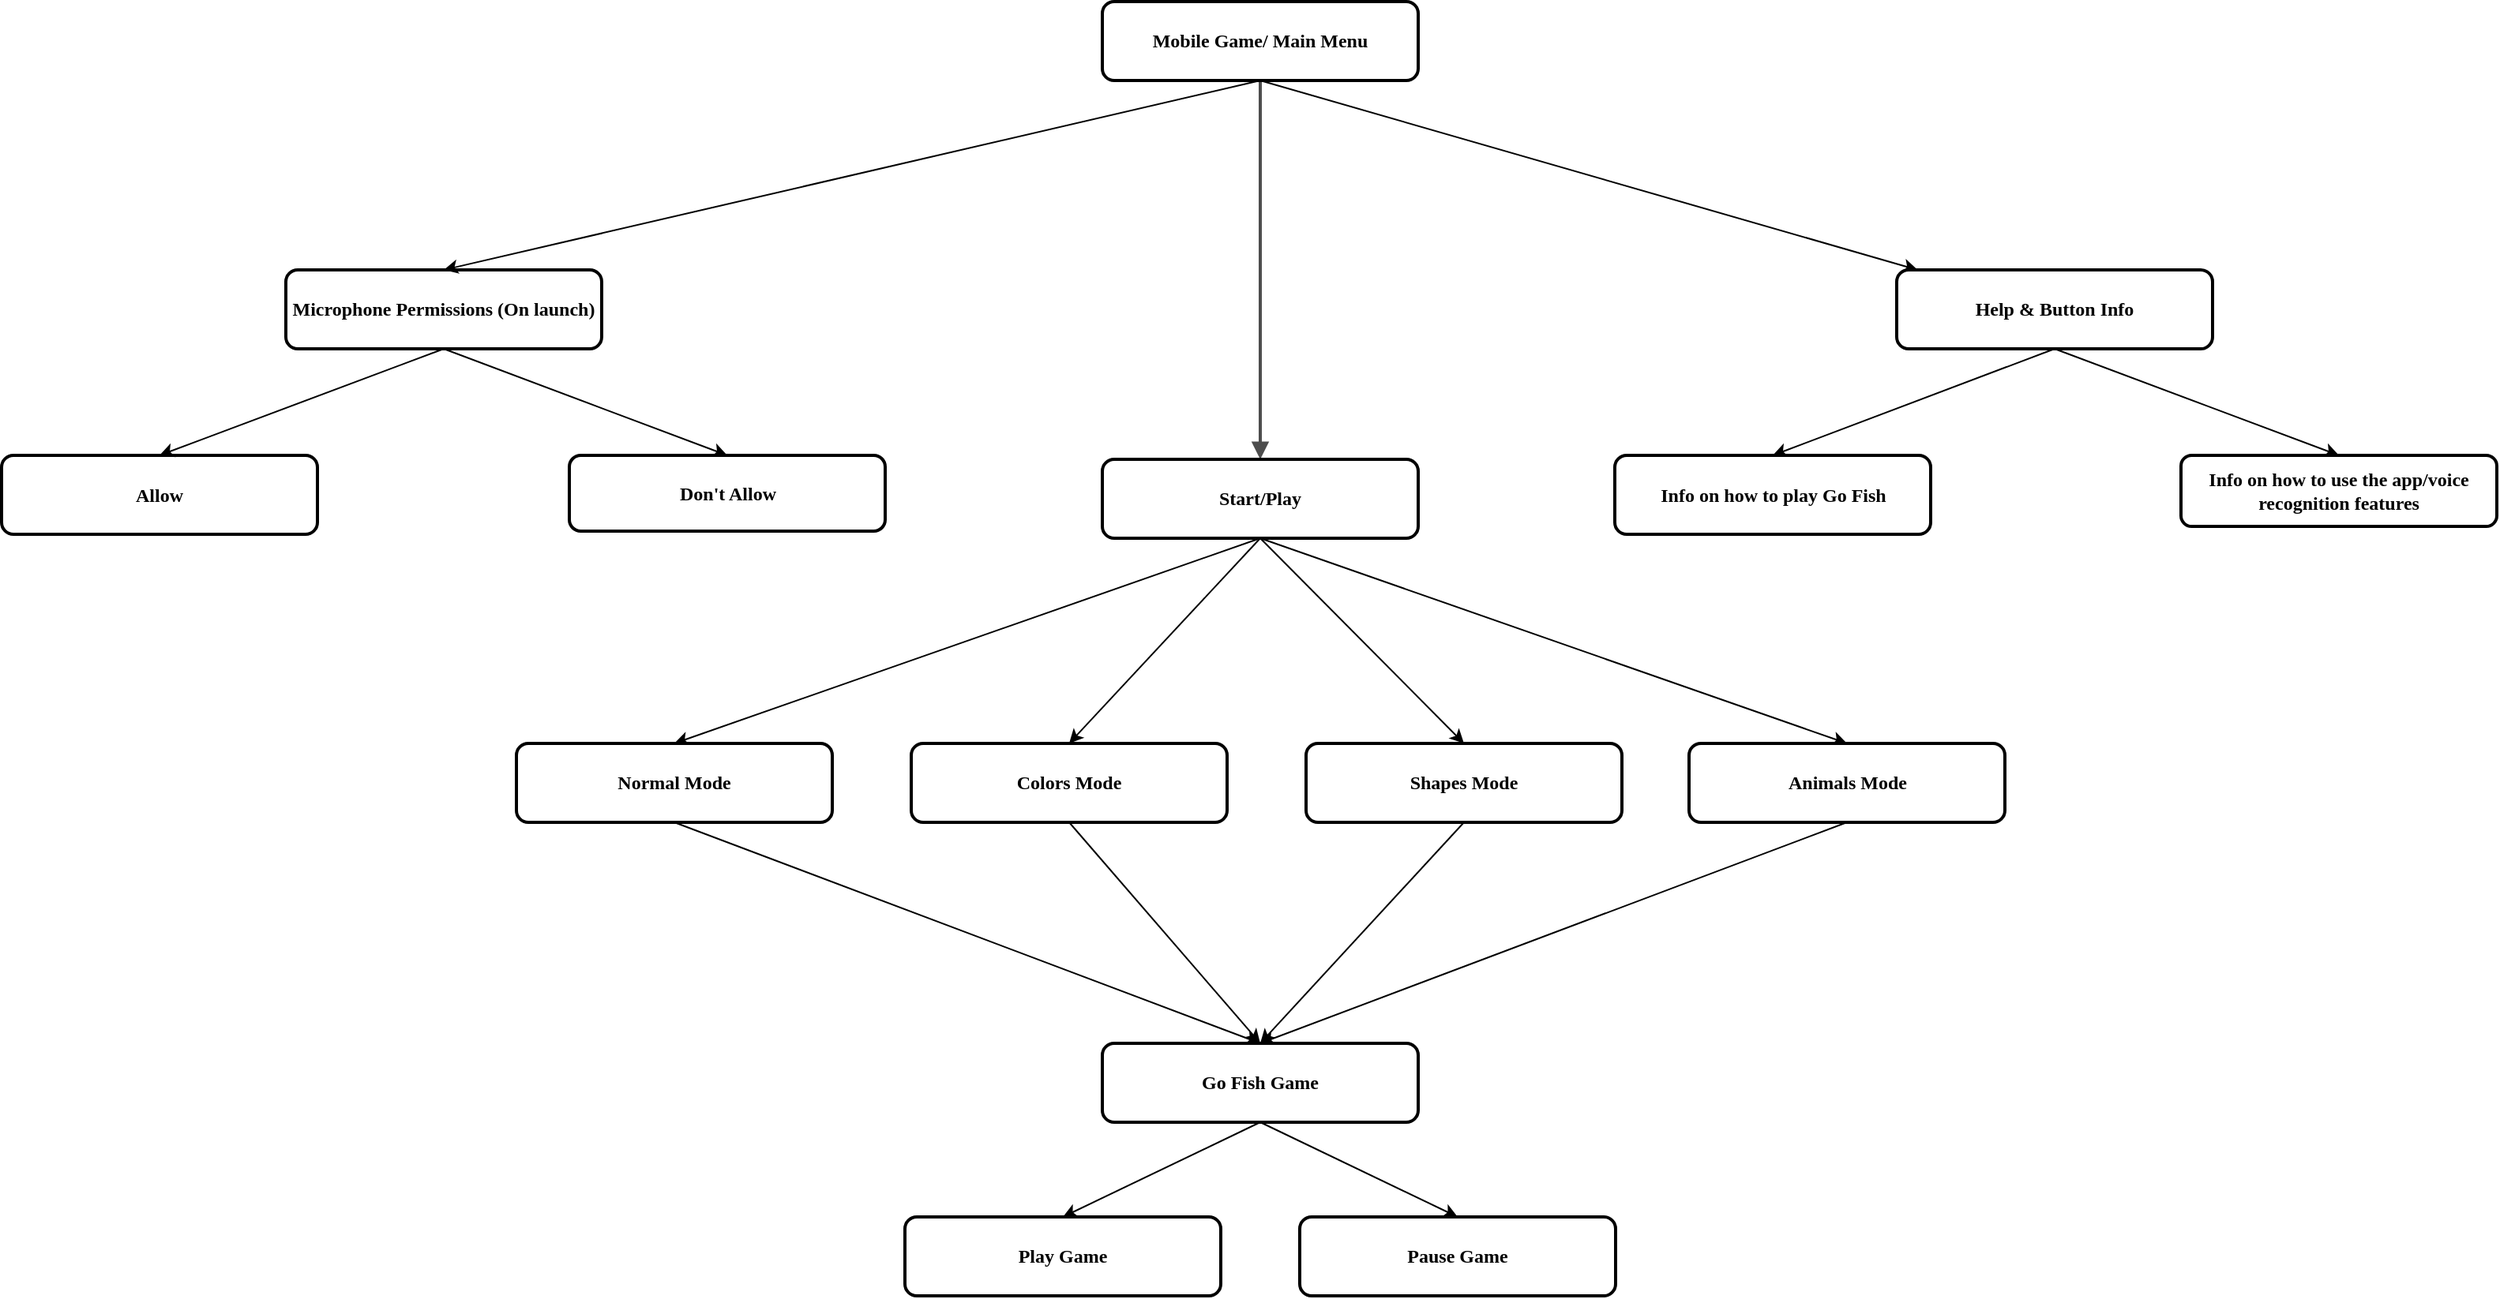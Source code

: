 <mxfile version="12.1.0" type="github" pages="1"><diagram name="Page-1" id="19d8dcba-68ad-dc05-1034-9cf7b2a963f6"><mxGraphModel dx="1868" dy="1074" grid="1" gridSize="10" guides="1" tooltips="1" connect="1" arrows="1" fold="1" page="1" pageScale="1" pageWidth="1100" pageHeight="850" background="#ffffff" math="0" shadow="0"><root><mxCell id="0"/><mxCell id="1" parent="0"/><mxCell id="218ae93e1282097f-42" value="" style="edgeStyle=orthogonalEdgeStyle;rounded=1;html=1;labelBackgroundColor=none;endArrow=block;endFill=1;strokeColor=#4D4D4D;strokeWidth=2;fontFamily=Verdana;fontSize=12;fontStyle=1" parent="1" source="6257edae8c83ed4a-1" target="6257edae8c83ed4a-12" edge="1"><mxGeometry relative="1" as="geometry"/></mxCell><mxCell id="218ae93e1282097f-8" value="&lt;span&gt;Allow&lt;br&gt;&lt;/span&gt;" style="whiteSpace=wrap;html=1;rounded=1;shadow=0;comic=0;strokeWidth=2;fillColor=#ffffff;fontFamily=Verdana;align=center;fontSize=12;fontStyle=1" parent="1" vertex="1"><mxGeometry x="190" y="327.5" width="200" height="50" as="geometry"/></mxCell><mxCell id="Xl5bDgA052UXj8_jgu4T-38" style="rounded=0;orthogonalLoop=1;jettySize=auto;html=1;exitX=0.5;exitY=1;exitDx=0;exitDy=0;entryX=0.5;entryY=0;entryDx=0;entryDy=0;" parent="1" source="6257edae8c83ed4a-9" target="218ae93e1282097f-8" edge="1"><mxGeometry relative="1" as="geometry"/></mxCell><mxCell id="Xl5bDgA052UXj8_jgu4T-40" style="rounded=0;orthogonalLoop=1;jettySize=auto;html=1;exitX=0.5;exitY=1;exitDx=0;exitDy=0;entryX=0.5;entryY=0;entryDx=0;entryDy=0;" parent="1" source="6257edae8c83ed4a-9" target="6257edae8c83ed4a-21" edge="1"><mxGeometry relative="1" as="geometry"/></mxCell><mxCell id="6257edae8c83ed4a-9" value="Microphone Permissions (On launch)" style="whiteSpace=wrap;html=1;rounded=1;shadow=0;comic=0;strokeWidth=2;fillColor=#ffffff;fontFamily=Verdana;align=center;fontSize=12;fontStyle=1" parent="1" vertex="1"><mxGeometry x="370" y="210" width="200" height="50" as="geometry"/></mxCell><mxCell id="6257edae8c83ed4a-21" value="Don't Allow" style="whiteSpace=wrap;html=1;rounded=1;shadow=0;comic=0;strokeWidth=2;fillColor=#ffffff;fontFamily=Verdana;align=center;fontSize=12;fontStyle=1" parent="1" vertex="1"><mxGeometry x="549.5" y="327.5" width="200" height="48" as="geometry"/></mxCell><mxCell id="Xl5bDgA052UXj8_jgu4T-34" style="rounded=0;orthogonalLoop=1;jettySize=auto;html=1;exitX=0.5;exitY=1;exitDx=0;exitDy=0;entryX=0.5;entryY=0;entryDx=0;entryDy=0;" parent="1" source="6257edae8c83ed4a-12" target="Xl5bDgA052UXj8_jgu4T-26" edge="1"><mxGeometry relative="1" as="geometry"/></mxCell><mxCell id="Xl5bDgA052UXj8_jgu4T-35" style="rounded=0;orthogonalLoop=1;jettySize=auto;html=1;exitX=0.5;exitY=1;exitDx=0;exitDy=0;entryX=0.5;entryY=0;entryDx=0;entryDy=0;" parent="1" source="6257edae8c83ed4a-12" target="Xl5bDgA052UXj8_jgu4T-25" edge="1"><mxGeometry relative="1" as="geometry"/></mxCell><mxCell id="Xl5bDgA052UXj8_jgu4T-36" style="rounded=0;orthogonalLoop=1;jettySize=auto;html=1;exitX=0.5;exitY=1;exitDx=0;exitDy=0;entryX=0.5;entryY=0;entryDx=0;entryDy=0;" parent="1" source="6257edae8c83ed4a-12" target="Xl5bDgA052UXj8_jgu4T-24" edge="1"><mxGeometry relative="1" as="geometry"/></mxCell><mxCell id="Xl5bDgA052UXj8_jgu4T-37" style="rounded=0;orthogonalLoop=1;jettySize=auto;html=1;exitX=0.5;exitY=1;exitDx=0;exitDy=0;entryX=0.5;entryY=0;entryDx=0;entryDy=0;" parent="1" source="6257edae8c83ed4a-12" target="Xl5bDgA052UXj8_jgu4T-27" edge="1"><mxGeometry relative="1" as="geometry"/></mxCell><mxCell id="6257edae8c83ed4a-12" value="Start/Play" style="whiteSpace=wrap;html=1;rounded=1;shadow=0;comic=0;strokeWidth=2;fillColor=#ffffff;fontFamily=Verdana;align=center;fontSize=12;fontStyle=1" parent="1" vertex="1"><mxGeometry x="887" y="330" width="200" height="50" as="geometry"/></mxCell><mxCell id="Xl5bDgA052UXj8_jgu4T-41" style="rounded=0;orthogonalLoop=1;jettySize=auto;html=1;exitX=0.5;exitY=1;exitDx=0;exitDy=0;entryX=0.5;entryY=0;entryDx=0;entryDy=0;" parent="1" source="6257edae8c83ed4a-1" target="6257edae8c83ed4a-9" edge="1"><mxGeometry relative="1" as="geometry"/></mxCell><mxCell id="Xl5bDgA052UXj8_jgu4T-42" style="rounded=0;orthogonalLoop=1;jettySize=auto;html=1;exitX=0.5;exitY=1;exitDx=0;exitDy=0;" parent="1" source="6257edae8c83ed4a-1" target="218ae93e1282097f-2" edge="1"><mxGeometry relative="1" as="geometry"/></mxCell><mxCell id="6257edae8c83ed4a-1" value="Mobile Game/ Main Menu" style="whiteSpace=wrap;html=1;rounded=1;shadow=0;comic=0;strokeWidth=2;fillColor=#ffffff;fontFamily=Verdana;align=center;fontSize=12;fontStyle=1" parent="1" vertex="1"><mxGeometry x="887" y="40" width="200" height="50" as="geometry"/></mxCell><mxCell id="Xl5bDgA052UXj8_jgu4T-43" style="rounded=0;orthogonalLoop=1;jettySize=auto;html=1;exitX=0.5;exitY=1;exitDx=0;exitDy=0;entryX=0.5;entryY=0;entryDx=0;entryDy=0;" parent="1" source="218ae93e1282097f-2" target="Xl5bDgA052UXj8_jgu4T-12" edge="1"><mxGeometry relative="1" as="geometry"/></mxCell><mxCell id="Xl5bDgA052UXj8_jgu4T-44" style="rounded=0;orthogonalLoop=1;jettySize=auto;html=1;exitX=0.5;exitY=1;exitDx=0;exitDy=0;entryX=0.5;entryY=0;entryDx=0;entryDy=0;" parent="1" source="218ae93e1282097f-2" target="Xl5bDgA052UXj8_jgu4T-19" edge="1"><mxGeometry relative="1" as="geometry"/></mxCell><mxCell id="218ae93e1282097f-2" value="Help &amp;amp; Button Info" style="whiteSpace=wrap;html=1;rounded=1;shadow=0;comic=0;strokeWidth=2;fillColor=#ffffff;fontFamily=Verdana;align=center;fontSize=12;fontStyle=1" parent="1" vertex="1"><mxGeometry x="1390" y="210" width="200" height="50" as="geometry"/></mxCell><mxCell id="Xl5bDgA052UXj8_jgu4T-12" value="&lt;span&gt;Info on how to play Go Fish&lt;br&gt;&lt;/span&gt;" style="whiteSpace=wrap;html=1;rounded=1;shadow=0;comic=0;strokeWidth=2;fillColor=#ffffff;fontFamily=Verdana;align=center;fontSize=12;fontStyle=1" parent="1" vertex="1"><mxGeometry x="1211.5" y="327.5" width="200" height="50" as="geometry"/></mxCell><mxCell id="Xl5bDgA052UXj8_jgu4T-19" value="Info on how to use the app/voice recognition features" style="whiteSpace=wrap;html=1;rounded=1;shadow=0;comic=0;strokeWidth=2;fillColor=#ffffff;fontFamily=Verdana;align=center;fontSize=12;fontStyle=1" parent="1" vertex="1"><mxGeometry x="1570" y="327.5" width="200" height="45" as="geometry"/></mxCell><mxCell id="Xl5bDgA052UXj8_jgu4T-50" style="edgeStyle=none;rounded=0;orthogonalLoop=1;jettySize=auto;html=1;exitX=0.5;exitY=1;exitDx=0;exitDy=0;entryX=0.5;entryY=0;entryDx=0;entryDy=0;" parent="1" source="Xl5bDgA052UXj8_jgu4T-24" target="Xl5bDgA052UXj8_jgu4T-46" edge="1"><mxGeometry relative="1" as="geometry"/></mxCell><mxCell id="Xl5bDgA052UXj8_jgu4T-24" value="Animals Mode" style="whiteSpace=wrap;html=1;rounded=1;shadow=0;comic=0;strokeWidth=2;fillColor=#ffffff;fontFamily=Verdana;align=center;fontSize=12;fontStyle=1" parent="1" vertex="1"><mxGeometry x="1258.5" y="510" width="200" height="50" as="geometry"/></mxCell><mxCell id="Xl5bDgA052UXj8_jgu4T-49" style="edgeStyle=none;rounded=0;orthogonalLoop=1;jettySize=auto;html=1;exitX=0.5;exitY=1;exitDx=0;exitDy=0;entryX=0.5;entryY=0;entryDx=0;entryDy=0;" parent="1" source="Xl5bDgA052UXj8_jgu4T-25" target="Xl5bDgA052UXj8_jgu4T-46" edge="1"><mxGeometry relative="1" as="geometry"/></mxCell><mxCell id="Xl5bDgA052UXj8_jgu4T-25" value="Shapes Mode" style="whiteSpace=wrap;html=1;rounded=1;shadow=0;comic=0;strokeWidth=2;fillColor=#ffffff;fontFamily=Verdana;align=center;fontSize=12;fontStyle=1" parent="1" vertex="1"><mxGeometry x="1016" y="510" width="200" height="50" as="geometry"/></mxCell><mxCell id="Xl5bDgA052UXj8_jgu4T-48" style="edgeStyle=none;rounded=0;orthogonalLoop=1;jettySize=auto;html=1;exitX=0.5;exitY=1;exitDx=0;exitDy=0;entryX=0.5;entryY=0;entryDx=0;entryDy=0;" parent="1" source="Xl5bDgA052UXj8_jgu4T-26" target="Xl5bDgA052UXj8_jgu4T-46" edge="1"><mxGeometry relative="1" as="geometry"><mxPoint x="990" y="640" as="targetPoint"/></mxGeometry></mxCell><mxCell id="Xl5bDgA052UXj8_jgu4T-26" value="Colors Mode" style="whiteSpace=wrap;html=1;rounded=1;shadow=0;comic=0;strokeWidth=2;fillColor=#ffffff;fontFamily=Verdana;align=center;fontSize=12;fontStyle=1" parent="1" vertex="1"><mxGeometry x="766" y="510" width="200" height="50" as="geometry"/></mxCell><mxCell id="Xl5bDgA052UXj8_jgu4T-47" style="edgeStyle=none;rounded=0;orthogonalLoop=1;jettySize=auto;html=1;exitX=0.5;exitY=1;exitDx=0;exitDy=0;entryX=0.5;entryY=0;entryDx=0;entryDy=0;" parent="1" source="Xl5bDgA052UXj8_jgu4T-27" target="Xl5bDgA052UXj8_jgu4T-46" edge="1"><mxGeometry relative="1" as="geometry"/></mxCell><mxCell id="Xl5bDgA052UXj8_jgu4T-27" value="Normal Mode" style="whiteSpace=wrap;html=1;rounded=1;shadow=0;comic=0;strokeWidth=2;fillColor=#ffffff;fontFamily=Verdana;align=center;fontSize=12;fontStyle=1" parent="1" vertex="1"><mxGeometry x="516" y="510" width="200" height="50" as="geometry"/></mxCell><mxCell id="Xl5bDgA052UXj8_jgu4T-56" style="edgeStyle=none;rounded=0;orthogonalLoop=1;jettySize=auto;html=1;exitX=0.5;exitY=1;exitDx=0;exitDy=0;entryX=0.5;entryY=0;entryDx=0;entryDy=0;" parent="1" source="Xl5bDgA052UXj8_jgu4T-46" target="Xl5bDgA052UXj8_jgu4T-54" edge="1"><mxGeometry relative="1" as="geometry"/></mxCell><mxCell id="Xl5bDgA052UXj8_jgu4T-57" style="edgeStyle=none;rounded=0;orthogonalLoop=1;jettySize=auto;html=1;exitX=0.5;exitY=1;exitDx=0;exitDy=0;entryX=0.5;entryY=0;entryDx=0;entryDy=0;" parent="1" source="Xl5bDgA052UXj8_jgu4T-46" target="Xl5bDgA052UXj8_jgu4T-55" edge="1"><mxGeometry relative="1" as="geometry"/></mxCell><mxCell id="Xl5bDgA052UXj8_jgu4T-46" value="Go Fish Game" style="whiteSpace=wrap;html=1;rounded=1;shadow=0;comic=0;strokeWidth=2;fillColor=#ffffff;fontFamily=Verdana;align=center;fontSize=12;fontStyle=1" parent="1" vertex="1"><mxGeometry x="887" y="700" width="200" height="50" as="geometry"/></mxCell><mxCell id="Xl5bDgA052UXj8_jgu4T-54" value="Play Game" style="whiteSpace=wrap;html=1;rounded=1;shadow=0;comic=0;strokeWidth=2;fillColor=#ffffff;fontFamily=Verdana;align=center;fontSize=12;fontStyle=1" parent="1" vertex="1"><mxGeometry x="762" y="810" width="200" height="50" as="geometry"/></mxCell><mxCell id="Xl5bDgA052UXj8_jgu4T-55" value="Pause Game" style="whiteSpace=wrap;html=1;rounded=1;shadow=0;comic=0;strokeWidth=2;fillColor=#ffffff;fontFamily=Verdana;align=center;fontSize=12;fontStyle=1" parent="1" vertex="1"><mxGeometry x="1012" y="810" width="200" height="50" as="geometry"/></mxCell></root></mxGraphModel></diagram></mxfile>